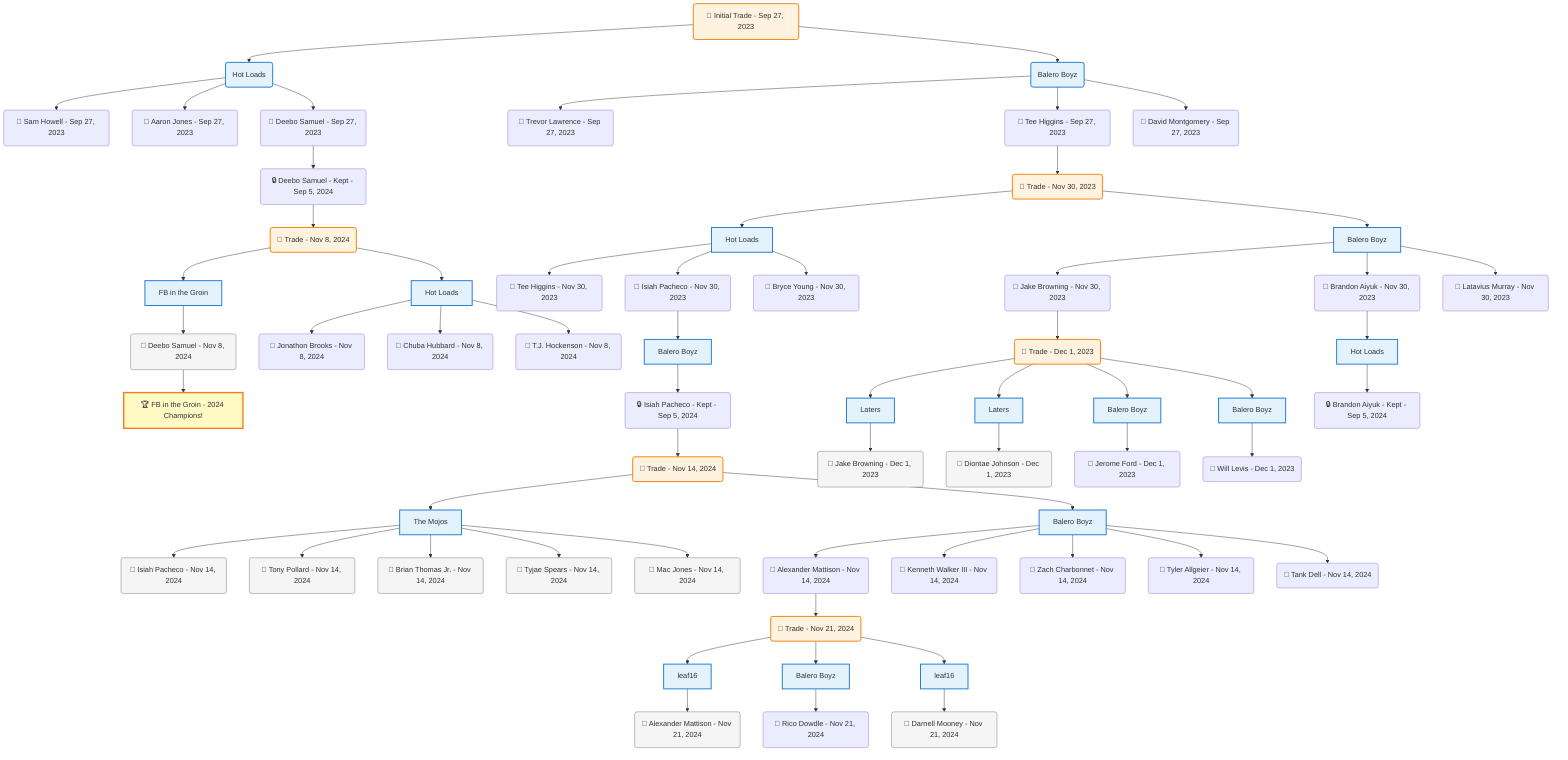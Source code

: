 flowchart TD

    TRADE_MAIN("🔄 Initial Trade - Sep 27, 2023")
    TEAM_1("Hot Loads")
    TEAM_2("Balero Boyz")
    NODE_b53204e1-97f3-4b20-94c4-113c02694b27("🔄 Sam Howell - Sep 27, 2023")
    NODE_4a0dd846-1b74-448d-96e3-1362af9ea147("🔄 Aaron Jones - Sep 27, 2023")
    NODE_c8106337-9eec-4786-b963-273acb19ea43("🔄 Deebo Samuel - Sep 27, 2023")
    NODE_bb66c11c-c38f-45f8-aafe-16c2666b2fb1("🔒 Deebo Samuel - Kept - Sep 5, 2024")
    TRADE_cd4b66da-5ead-4972-a2db-15f8396d4b26_3("🔄 Trade - Nov 8, 2024")
    TEAM_f483ecf1-cd17-4991-854b-e52dfc957b45_4["FB in the Groin"]
    NODE_f2e1bb09-d8ba-407c-b875-729b1093b622("🔄 Deebo Samuel - Nov 8, 2024")
    CHAMP_f483ecf1-cd17-4991-854b-e52dfc957b45_2024["🏆 FB in the Groin - 2024 Champions!"]
    TEAM_8e9f18ff-62c3-40e8-bb10-32f74cf4ee33_5["Hot Loads"]
    NODE_55efec5c-40f0-4eac-aa39-112ecf0d4fdd("🔄 Jonathon Brooks - Nov 8, 2024")
    NODE_b6e6d0e1-32a1-4006-964b-12909aabe3dc("🔄 Chuba Hubbard - Nov 8, 2024")
    NODE_cca3d8c5-6676-443a-a4fc-ec20ffebb111("🔄 T.J. Hockenson - Nov 8, 2024")
    NODE_a226803a-f683-470b-9e1b-2d3be487344a("🔄 Trevor Lawrence - Sep 27, 2023")
    NODE_d1321948-0010-45b8-9f9c-50ed5e494a00("🔄 Tee Higgins - Sep 27, 2023")
    TRADE_096eb1bd-0c8c-47b6-8694-b7e5b9b554bb_6("🔄 Trade - Nov 30, 2023")
    TEAM_8e9f18ff-62c3-40e8-bb10-32f74cf4ee33_7["Hot Loads"]
    NODE_edb4c243-db7e-4f64-8bdc-bade130a392b("🔄 Tee Higgins - Nov 30, 2023")
    NODE_f5515b42-9c7e-4b93-8598-13c8b5ae5b08("🔄 Isiah Pacheco - Nov 30, 2023")
    TEAM_2feaf03e-fb22-498e-ac8f-e596b6ba7810_8["Balero Boyz"]
    NODE_0413361a-9ee6-4559-83c6-f40149563fa0("🔒 Isiah Pacheco - Kept - Sep 5, 2024")
    TRADE_0045f430-f734-4840-a6a2-1b70ae5db18e_9("🔄 Trade - Nov 14, 2024")
    TEAM_bbe2d0ad-54cf-4c22-be82-b2a5f262a157_10["The Mojos"]
    NODE_24cf0edd-b5d6-4826-9db1-0a72ed8d56e6("🔄 Isiah Pacheco - Nov 14, 2024")
    NODE_904f099b-0e02-4107-ba1b-425b5173eb1e("🔄 Tony Pollard - Nov 14, 2024")
    NODE_f4832741-9631-40f2-a7f3-7d2c8d445ecd("🔄 Brian Thomas Jr. - Nov 14, 2024")
    NODE_a76a3c2f-88b3-49d4-9bba-8c724ca230bf("🔄 Tyjae Spears - Nov 14, 2024")
    NODE_7ed3a6da-098c-466e-bad9-dbfc0ba09247("🔄 Mac Jones - Nov 14, 2024")
    TEAM_2feaf03e-fb22-498e-ac8f-e596b6ba7810_11["Balero Boyz"]
    NODE_a353cd3e-c0e8-4d78-9b6a-4136c77f7848("🔄 Alexander Mattison - Nov 14, 2024")
    TRADE_798d30ef-c18b-4426-b3d7-492cd71fb654_12("🔄 Trade - Nov 21, 2024")
    TEAM_66fb98f4-89a7-45f9-893a-b41d71e6249d_13["leaf16"]
    NODE_5fe4c678-cf2d-4a1a-a063-b201c279c1ad("🔄 Alexander Mattison - Nov 21, 2024")
    TEAM_2feaf03e-fb22-498e-ac8f-e596b6ba7810_14["Balero Boyz"]
    NODE_f94c8ea8-68ce-4ce6-b254-343e9826515c("🔄 Rico Dowdle - Nov 21, 2024")
    TEAM_66fb98f4-89a7-45f9-893a-b41d71e6249d_15["leaf16"]
    NODE_c09e224c-e108-4e29-af4c-b26abf81b51c("🔄 Darnell Mooney - Nov 21, 2024")
    NODE_c6a43825-f8a0-4a7f-a0b2-607cbf7abed4("🔄 Kenneth Walker III - Nov 14, 2024")
    NODE_f2b073d7-e88a-458a-90df-775bb6f5b824("🔄 Zach Charbonnet - Nov 14, 2024")
    NODE_45ec01c1-237c-4447-a5ec-e03c2b04b5ec("🔄 Tyler Allgeier - Nov 14, 2024")
    NODE_8666df10-c4e0-43aa-9c70-f529a16bad9e("🔄 Tank Dell - Nov 14, 2024")
    NODE_cd00920e-c054-43e1-bdd3-ab18c8a18f9d("🔄 Bryce Young - Nov 30, 2023")
    TEAM_2feaf03e-fb22-498e-ac8f-e596b6ba7810_16["Balero Boyz"]
    NODE_70209dbd-bd24-4e7c-afe3-4acaa45fc330("🔄 Jake Browning - Nov 30, 2023")
    TRADE_b81b1ae3-8803-4c8d-aa1c-a9dcbee7cab8_17("🔄 Trade - Dec 1, 2023")
    TEAM_825928a9-7194-43aa-b7ae-fc78c2510b16_18["Laters"]
    NODE_774272ec-1db8-490f-a990-88ad27ff6390("🔄 Jake Browning - Dec 1, 2023")
    TEAM_825928a9-7194-43aa-b7ae-fc78c2510b16_19["Laters"]
    NODE_08dcab2e-90d0-4861-b771-091fe3b528ae("🔄 Diontae Johnson - Dec 1, 2023")
    TEAM_2feaf03e-fb22-498e-ac8f-e596b6ba7810_20["Balero Boyz"]
    NODE_a5ac4d89-76ce-4521-bd76-1ed69d435fcf("🔄 Jerome Ford - Dec 1, 2023")
    TEAM_2feaf03e-fb22-498e-ac8f-e596b6ba7810_21["Balero Boyz"]
    NODE_2b17c560-29ec-45de-9fe4-c9d1e620d457("🔄 Will Levis - Dec 1, 2023")
    NODE_86da2683-6b97-420b-a33c-b4757533e053("🔄 Brandon Aiyuk - Nov 30, 2023")
    TEAM_8e9f18ff-62c3-40e8-bb10-32f74cf4ee33_22["Hot Loads"]
    NODE_c7fbef9a-9a99-4ffc-ab16-f0cf2644b4db("🔒 Brandon Aiyuk - Kept - Sep 5, 2024")
    NODE_da88e1b2-3fb3-4a2f-85dd-b7f446ff24e7("🔄 Latavius Murray - Nov 30, 2023")
    NODE_c76d0f13-8bb8-4e7e-ad9e-8f2498ccd9f8("🔄 David Montgomery - Sep 27, 2023")

    TRADE_MAIN --> TEAM_1
    TRADE_MAIN --> TEAM_2
    TEAM_1 --> NODE_b53204e1-97f3-4b20-94c4-113c02694b27
    TEAM_1 --> NODE_4a0dd846-1b74-448d-96e3-1362af9ea147
    TEAM_1 --> NODE_c8106337-9eec-4786-b963-273acb19ea43
    NODE_c8106337-9eec-4786-b963-273acb19ea43 --> NODE_bb66c11c-c38f-45f8-aafe-16c2666b2fb1
    NODE_bb66c11c-c38f-45f8-aafe-16c2666b2fb1 --> TRADE_cd4b66da-5ead-4972-a2db-15f8396d4b26_3
    TRADE_cd4b66da-5ead-4972-a2db-15f8396d4b26_3 --> TEAM_f483ecf1-cd17-4991-854b-e52dfc957b45_4
    TEAM_f483ecf1-cd17-4991-854b-e52dfc957b45_4 --> NODE_f2e1bb09-d8ba-407c-b875-729b1093b622
    NODE_f2e1bb09-d8ba-407c-b875-729b1093b622 --> CHAMP_f483ecf1-cd17-4991-854b-e52dfc957b45_2024
    TRADE_cd4b66da-5ead-4972-a2db-15f8396d4b26_3 --> TEAM_8e9f18ff-62c3-40e8-bb10-32f74cf4ee33_5
    TEAM_8e9f18ff-62c3-40e8-bb10-32f74cf4ee33_5 --> NODE_55efec5c-40f0-4eac-aa39-112ecf0d4fdd
    TEAM_8e9f18ff-62c3-40e8-bb10-32f74cf4ee33_5 --> NODE_b6e6d0e1-32a1-4006-964b-12909aabe3dc
    TEAM_8e9f18ff-62c3-40e8-bb10-32f74cf4ee33_5 --> NODE_cca3d8c5-6676-443a-a4fc-ec20ffebb111
    TEAM_2 --> NODE_a226803a-f683-470b-9e1b-2d3be487344a
    TEAM_2 --> NODE_d1321948-0010-45b8-9f9c-50ed5e494a00
    NODE_d1321948-0010-45b8-9f9c-50ed5e494a00 --> TRADE_096eb1bd-0c8c-47b6-8694-b7e5b9b554bb_6
    TRADE_096eb1bd-0c8c-47b6-8694-b7e5b9b554bb_6 --> TEAM_8e9f18ff-62c3-40e8-bb10-32f74cf4ee33_7
    TEAM_8e9f18ff-62c3-40e8-bb10-32f74cf4ee33_7 --> NODE_edb4c243-db7e-4f64-8bdc-bade130a392b
    TEAM_8e9f18ff-62c3-40e8-bb10-32f74cf4ee33_7 --> NODE_f5515b42-9c7e-4b93-8598-13c8b5ae5b08
    NODE_f5515b42-9c7e-4b93-8598-13c8b5ae5b08 --> TEAM_2feaf03e-fb22-498e-ac8f-e596b6ba7810_8
    TEAM_2feaf03e-fb22-498e-ac8f-e596b6ba7810_8 --> NODE_0413361a-9ee6-4559-83c6-f40149563fa0
    NODE_0413361a-9ee6-4559-83c6-f40149563fa0 --> TRADE_0045f430-f734-4840-a6a2-1b70ae5db18e_9
    TRADE_0045f430-f734-4840-a6a2-1b70ae5db18e_9 --> TEAM_bbe2d0ad-54cf-4c22-be82-b2a5f262a157_10
    TEAM_bbe2d0ad-54cf-4c22-be82-b2a5f262a157_10 --> NODE_24cf0edd-b5d6-4826-9db1-0a72ed8d56e6
    TEAM_bbe2d0ad-54cf-4c22-be82-b2a5f262a157_10 --> NODE_904f099b-0e02-4107-ba1b-425b5173eb1e
    TEAM_bbe2d0ad-54cf-4c22-be82-b2a5f262a157_10 --> NODE_f4832741-9631-40f2-a7f3-7d2c8d445ecd
    TEAM_bbe2d0ad-54cf-4c22-be82-b2a5f262a157_10 --> NODE_a76a3c2f-88b3-49d4-9bba-8c724ca230bf
    TEAM_bbe2d0ad-54cf-4c22-be82-b2a5f262a157_10 --> NODE_7ed3a6da-098c-466e-bad9-dbfc0ba09247
    TRADE_0045f430-f734-4840-a6a2-1b70ae5db18e_9 --> TEAM_2feaf03e-fb22-498e-ac8f-e596b6ba7810_11
    TEAM_2feaf03e-fb22-498e-ac8f-e596b6ba7810_11 --> NODE_a353cd3e-c0e8-4d78-9b6a-4136c77f7848
    NODE_a353cd3e-c0e8-4d78-9b6a-4136c77f7848 --> TRADE_798d30ef-c18b-4426-b3d7-492cd71fb654_12
    TRADE_798d30ef-c18b-4426-b3d7-492cd71fb654_12 --> TEAM_66fb98f4-89a7-45f9-893a-b41d71e6249d_13
    TEAM_66fb98f4-89a7-45f9-893a-b41d71e6249d_13 --> NODE_5fe4c678-cf2d-4a1a-a063-b201c279c1ad
    TRADE_798d30ef-c18b-4426-b3d7-492cd71fb654_12 --> TEAM_2feaf03e-fb22-498e-ac8f-e596b6ba7810_14
    TEAM_2feaf03e-fb22-498e-ac8f-e596b6ba7810_14 --> NODE_f94c8ea8-68ce-4ce6-b254-343e9826515c
    TRADE_798d30ef-c18b-4426-b3d7-492cd71fb654_12 --> TEAM_66fb98f4-89a7-45f9-893a-b41d71e6249d_15
    TEAM_66fb98f4-89a7-45f9-893a-b41d71e6249d_15 --> NODE_c09e224c-e108-4e29-af4c-b26abf81b51c
    TEAM_2feaf03e-fb22-498e-ac8f-e596b6ba7810_11 --> NODE_c6a43825-f8a0-4a7f-a0b2-607cbf7abed4
    TEAM_2feaf03e-fb22-498e-ac8f-e596b6ba7810_11 --> NODE_f2b073d7-e88a-458a-90df-775bb6f5b824
    TEAM_2feaf03e-fb22-498e-ac8f-e596b6ba7810_11 --> NODE_45ec01c1-237c-4447-a5ec-e03c2b04b5ec
    TEAM_2feaf03e-fb22-498e-ac8f-e596b6ba7810_11 --> NODE_8666df10-c4e0-43aa-9c70-f529a16bad9e
    TEAM_8e9f18ff-62c3-40e8-bb10-32f74cf4ee33_7 --> NODE_cd00920e-c054-43e1-bdd3-ab18c8a18f9d
    TRADE_096eb1bd-0c8c-47b6-8694-b7e5b9b554bb_6 --> TEAM_2feaf03e-fb22-498e-ac8f-e596b6ba7810_16
    TEAM_2feaf03e-fb22-498e-ac8f-e596b6ba7810_16 --> NODE_70209dbd-bd24-4e7c-afe3-4acaa45fc330
    NODE_70209dbd-bd24-4e7c-afe3-4acaa45fc330 --> TRADE_b81b1ae3-8803-4c8d-aa1c-a9dcbee7cab8_17
    TRADE_b81b1ae3-8803-4c8d-aa1c-a9dcbee7cab8_17 --> TEAM_825928a9-7194-43aa-b7ae-fc78c2510b16_18
    TEAM_825928a9-7194-43aa-b7ae-fc78c2510b16_18 --> NODE_774272ec-1db8-490f-a990-88ad27ff6390
    TRADE_b81b1ae3-8803-4c8d-aa1c-a9dcbee7cab8_17 --> TEAM_825928a9-7194-43aa-b7ae-fc78c2510b16_19
    TEAM_825928a9-7194-43aa-b7ae-fc78c2510b16_19 --> NODE_08dcab2e-90d0-4861-b771-091fe3b528ae
    TRADE_b81b1ae3-8803-4c8d-aa1c-a9dcbee7cab8_17 --> TEAM_2feaf03e-fb22-498e-ac8f-e596b6ba7810_20
    TEAM_2feaf03e-fb22-498e-ac8f-e596b6ba7810_20 --> NODE_a5ac4d89-76ce-4521-bd76-1ed69d435fcf
    TRADE_b81b1ae3-8803-4c8d-aa1c-a9dcbee7cab8_17 --> TEAM_2feaf03e-fb22-498e-ac8f-e596b6ba7810_21
    TEAM_2feaf03e-fb22-498e-ac8f-e596b6ba7810_21 --> NODE_2b17c560-29ec-45de-9fe4-c9d1e620d457
    TEAM_2feaf03e-fb22-498e-ac8f-e596b6ba7810_16 --> NODE_86da2683-6b97-420b-a33c-b4757533e053
    NODE_86da2683-6b97-420b-a33c-b4757533e053 --> TEAM_8e9f18ff-62c3-40e8-bb10-32f74cf4ee33_22
    TEAM_8e9f18ff-62c3-40e8-bb10-32f74cf4ee33_22 --> NODE_c7fbef9a-9a99-4ffc-ab16-f0cf2644b4db
    TEAM_2feaf03e-fb22-498e-ac8f-e596b6ba7810_16 --> NODE_da88e1b2-3fb3-4a2f-85dd-b7f446ff24e7
    TEAM_2 --> NODE_c76d0f13-8bb8-4e7e-ad9e-8f2498ccd9f8

    %% Node styling
    classDef teamNode fill:#e3f2fd,stroke:#1976d2,stroke-width:2px
    classDef tradeNode fill:#fff3e0,stroke:#f57c00,stroke-width:2px
    classDef playerNode fill:#f3e5f5,stroke:#7b1fa2,stroke-width:1px
    classDef nonRootPlayerNode fill:#f5f5f5,stroke:#757575,stroke-width:1px
    classDef endNode fill:#ffebee,stroke:#c62828,stroke-width:2px
    classDef waiverNode fill:#e8f5e8,stroke:#388e3c,stroke-width:2px
    classDef championshipNode fill:#fff9c4,stroke:#f57f17,stroke-width:3px

    class TEAM_1,TEAM_2,TEAM_f483ecf1-cd17-4991-854b-e52dfc957b45_4,TEAM_8e9f18ff-62c3-40e8-bb10-32f74cf4ee33_5,TEAM_8e9f18ff-62c3-40e8-bb10-32f74cf4ee33_7,TEAM_2feaf03e-fb22-498e-ac8f-e596b6ba7810_8,TEAM_bbe2d0ad-54cf-4c22-be82-b2a5f262a157_10,TEAM_2feaf03e-fb22-498e-ac8f-e596b6ba7810_11,TEAM_66fb98f4-89a7-45f9-893a-b41d71e6249d_13,TEAM_2feaf03e-fb22-498e-ac8f-e596b6ba7810_14,TEAM_66fb98f4-89a7-45f9-893a-b41d71e6249d_15,TEAM_2feaf03e-fb22-498e-ac8f-e596b6ba7810_16,TEAM_825928a9-7194-43aa-b7ae-fc78c2510b16_18,TEAM_825928a9-7194-43aa-b7ae-fc78c2510b16_19,TEAM_2feaf03e-fb22-498e-ac8f-e596b6ba7810_20,TEAM_2feaf03e-fb22-498e-ac8f-e596b6ba7810_21,TEAM_8e9f18ff-62c3-40e8-bb10-32f74cf4ee33_22 teamNode
    class CHAMP_f483ecf1-cd17-4991-854b-e52dfc957b45_2024 championshipNode
    class NODE_f2e1bb09-d8ba-407c-b875-729b1093b622,NODE_24cf0edd-b5d6-4826-9db1-0a72ed8d56e6,NODE_904f099b-0e02-4107-ba1b-425b5173eb1e,NODE_f4832741-9631-40f2-a7f3-7d2c8d445ecd,NODE_a76a3c2f-88b3-49d4-9bba-8c724ca230bf,NODE_7ed3a6da-098c-466e-bad9-dbfc0ba09247,NODE_5fe4c678-cf2d-4a1a-a063-b201c279c1ad,NODE_c09e224c-e108-4e29-af4c-b26abf81b51c,NODE_774272ec-1db8-490f-a990-88ad27ff6390,NODE_08dcab2e-90d0-4861-b771-091fe3b528ae nonRootPlayerNode
    class TRADE_MAIN,TRADE_cd4b66da-5ead-4972-a2db-15f8396d4b26_3,TRADE_096eb1bd-0c8c-47b6-8694-b7e5b9b554bb_6,TRADE_0045f430-f734-4840-a6a2-1b70ae5db18e_9,TRADE_798d30ef-c18b-4426-b3d7-492cd71fb654_12,TRADE_b81b1ae3-8803-4c8d-aa1c-a9dcbee7cab8_17 tradeNode